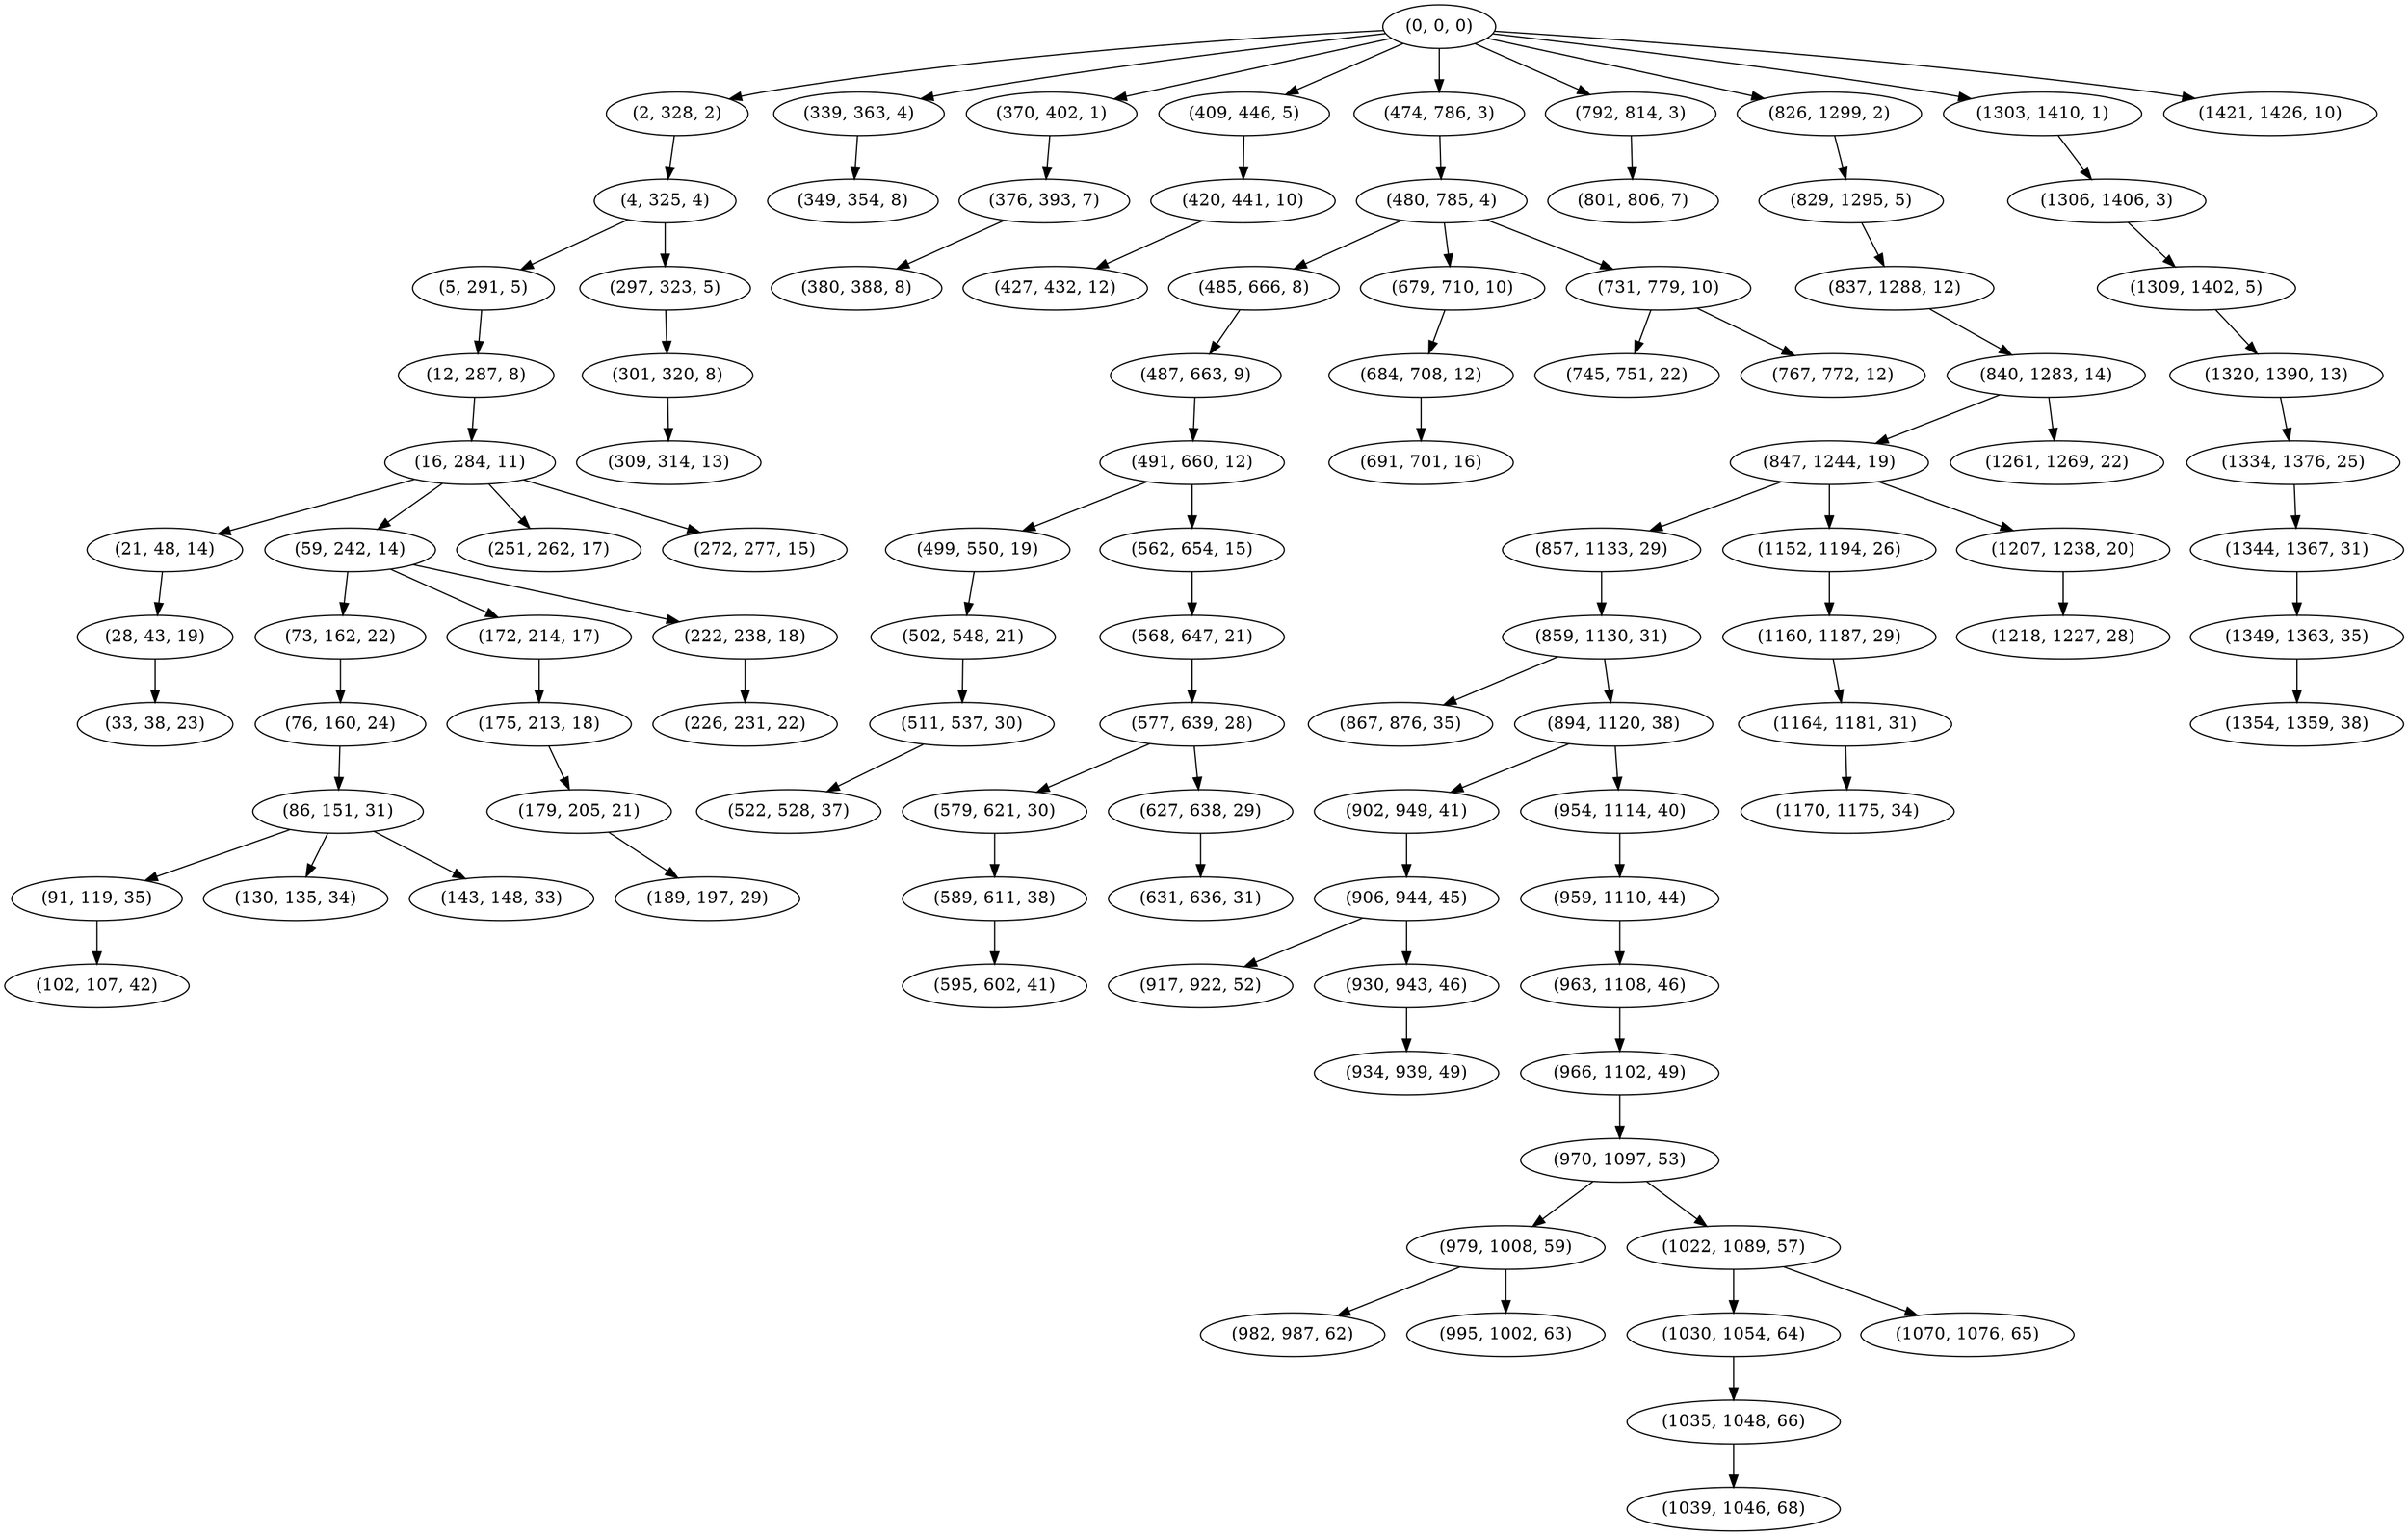 digraph tree {
    "(0, 0, 0)";
    "(2, 328, 2)";
    "(4, 325, 4)";
    "(5, 291, 5)";
    "(12, 287, 8)";
    "(16, 284, 11)";
    "(21, 48, 14)";
    "(28, 43, 19)";
    "(33, 38, 23)";
    "(59, 242, 14)";
    "(73, 162, 22)";
    "(76, 160, 24)";
    "(86, 151, 31)";
    "(91, 119, 35)";
    "(102, 107, 42)";
    "(130, 135, 34)";
    "(143, 148, 33)";
    "(172, 214, 17)";
    "(175, 213, 18)";
    "(179, 205, 21)";
    "(189, 197, 29)";
    "(222, 238, 18)";
    "(226, 231, 22)";
    "(251, 262, 17)";
    "(272, 277, 15)";
    "(297, 323, 5)";
    "(301, 320, 8)";
    "(309, 314, 13)";
    "(339, 363, 4)";
    "(349, 354, 8)";
    "(370, 402, 1)";
    "(376, 393, 7)";
    "(380, 388, 8)";
    "(409, 446, 5)";
    "(420, 441, 10)";
    "(427, 432, 12)";
    "(474, 786, 3)";
    "(480, 785, 4)";
    "(485, 666, 8)";
    "(487, 663, 9)";
    "(491, 660, 12)";
    "(499, 550, 19)";
    "(502, 548, 21)";
    "(511, 537, 30)";
    "(522, 528, 37)";
    "(562, 654, 15)";
    "(568, 647, 21)";
    "(577, 639, 28)";
    "(579, 621, 30)";
    "(589, 611, 38)";
    "(595, 602, 41)";
    "(627, 638, 29)";
    "(631, 636, 31)";
    "(679, 710, 10)";
    "(684, 708, 12)";
    "(691, 701, 16)";
    "(731, 779, 10)";
    "(745, 751, 22)";
    "(767, 772, 12)";
    "(792, 814, 3)";
    "(801, 806, 7)";
    "(826, 1299, 2)";
    "(829, 1295, 5)";
    "(837, 1288, 12)";
    "(840, 1283, 14)";
    "(847, 1244, 19)";
    "(857, 1133, 29)";
    "(859, 1130, 31)";
    "(867, 876, 35)";
    "(894, 1120, 38)";
    "(902, 949, 41)";
    "(906, 944, 45)";
    "(917, 922, 52)";
    "(930, 943, 46)";
    "(934, 939, 49)";
    "(954, 1114, 40)";
    "(959, 1110, 44)";
    "(963, 1108, 46)";
    "(966, 1102, 49)";
    "(970, 1097, 53)";
    "(979, 1008, 59)";
    "(982, 987, 62)";
    "(995, 1002, 63)";
    "(1022, 1089, 57)";
    "(1030, 1054, 64)";
    "(1035, 1048, 66)";
    "(1039, 1046, 68)";
    "(1070, 1076, 65)";
    "(1152, 1194, 26)";
    "(1160, 1187, 29)";
    "(1164, 1181, 31)";
    "(1170, 1175, 34)";
    "(1207, 1238, 20)";
    "(1218, 1227, 28)";
    "(1261, 1269, 22)";
    "(1303, 1410, 1)";
    "(1306, 1406, 3)";
    "(1309, 1402, 5)";
    "(1320, 1390, 13)";
    "(1334, 1376, 25)";
    "(1344, 1367, 31)";
    "(1349, 1363, 35)";
    "(1354, 1359, 38)";
    "(1421, 1426, 10)";
    "(0, 0, 0)" -> "(2, 328, 2)";
    "(0, 0, 0)" -> "(339, 363, 4)";
    "(0, 0, 0)" -> "(370, 402, 1)";
    "(0, 0, 0)" -> "(409, 446, 5)";
    "(0, 0, 0)" -> "(474, 786, 3)";
    "(0, 0, 0)" -> "(792, 814, 3)";
    "(0, 0, 0)" -> "(826, 1299, 2)";
    "(0, 0, 0)" -> "(1303, 1410, 1)";
    "(0, 0, 0)" -> "(1421, 1426, 10)";
    "(2, 328, 2)" -> "(4, 325, 4)";
    "(4, 325, 4)" -> "(5, 291, 5)";
    "(4, 325, 4)" -> "(297, 323, 5)";
    "(5, 291, 5)" -> "(12, 287, 8)";
    "(12, 287, 8)" -> "(16, 284, 11)";
    "(16, 284, 11)" -> "(21, 48, 14)";
    "(16, 284, 11)" -> "(59, 242, 14)";
    "(16, 284, 11)" -> "(251, 262, 17)";
    "(16, 284, 11)" -> "(272, 277, 15)";
    "(21, 48, 14)" -> "(28, 43, 19)";
    "(28, 43, 19)" -> "(33, 38, 23)";
    "(59, 242, 14)" -> "(73, 162, 22)";
    "(59, 242, 14)" -> "(172, 214, 17)";
    "(59, 242, 14)" -> "(222, 238, 18)";
    "(73, 162, 22)" -> "(76, 160, 24)";
    "(76, 160, 24)" -> "(86, 151, 31)";
    "(86, 151, 31)" -> "(91, 119, 35)";
    "(86, 151, 31)" -> "(130, 135, 34)";
    "(86, 151, 31)" -> "(143, 148, 33)";
    "(91, 119, 35)" -> "(102, 107, 42)";
    "(172, 214, 17)" -> "(175, 213, 18)";
    "(175, 213, 18)" -> "(179, 205, 21)";
    "(179, 205, 21)" -> "(189, 197, 29)";
    "(222, 238, 18)" -> "(226, 231, 22)";
    "(297, 323, 5)" -> "(301, 320, 8)";
    "(301, 320, 8)" -> "(309, 314, 13)";
    "(339, 363, 4)" -> "(349, 354, 8)";
    "(370, 402, 1)" -> "(376, 393, 7)";
    "(376, 393, 7)" -> "(380, 388, 8)";
    "(409, 446, 5)" -> "(420, 441, 10)";
    "(420, 441, 10)" -> "(427, 432, 12)";
    "(474, 786, 3)" -> "(480, 785, 4)";
    "(480, 785, 4)" -> "(485, 666, 8)";
    "(480, 785, 4)" -> "(679, 710, 10)";
    "(480, 785, 4)" -> "(731, 779, 10)";
    "(485, 666, 8)" -> "(487, 663, 9)";
    "(487, 663, 9)" -> "(491, 660, 12)";
    "(491, 660, 12)" -> "(499, 550, 19)";
    "(491, 660, 12)" -> "(562, 654, 15)";
    "(499, 550, 19)" -> "(502, 548, 21)";
    "(502, 548, 21)" -> "(511, 537, 30)";
    "(511, 537, 30)" -> "(522, 528, 37)";
    "(562, 654, 15)" -> "(568, 647, 21)";
    "(568, 647, 21)" -> "(577, 639, 28)";
    "(577, 639, 28)" -> "(579, 621, 30)";
    "(577, 639, 28)" -> "(627, 638, 29)";
    "(579, 621, 30)" -> "(589, 611, 38)";
    "(589, 611, 38)" -> "(595, 602, 41)";
    "(627, 638, 29)" -> "(631, 636, 31)";
    "(679, 710, 10)" -> "(684, 708, 12)";
    "(684, 708, 12)" -> "(691, 701, 16)";
    "(731, 779, 10)" -> "(745, 751, 22)";
    "(731, 779, 10)" -> "(767, 772, 12)";
    "(792, 814, 3)" -> "(801, 806, 7)";
    "(826, 1299, 2)" -> "(829, 1295, 5)";
    "(829, 1295, 5)" -> "(837, 1288, 12)";
    "(837, 1288, 12)" -> "(840, 1283, 14)";
    "(840, 1283, 14)" -> "(847, 1244, 19)";
    "(840, 1283, 14)" -> "(1261, 1269, 22)";
    "(847, 1244, 19)" -> "(857, 1133, 29)";
    "(847, 1244, 19)" -> "(1152, 1194, 26)";
    "(847, 1244, 19)" -> "(1207, 1238, 20)";
    "(857, 1133, 29)" -> "(859, 1130, 31)";
    "(859, 1130, 31)" -> "(867, 876, 35)";
    "(859, 1130, 31)" -> "(894, 1120, 38)";
    "(894, 1120, 38)" -> "(902, 949, 41)";
    "(894, 1120, 38)" -> "(954, 1114, 40)";
    "(902, 949, 41)" -> "(906, 944, 45)";
    "(906, 944, 45)" -> "(917, 922, 52)";
    "(906, 944, 45)" -> "(930, 943, 46)";
    "(930, 943, 46)" -> "(934, 939, 49)";
    "(954, 1114, 40)" -> "(959, 1110, 44)";
    "(959, 1110, 44)" -> "(963, 1108, 46)";
    "(963, 1108, 46)" -> "(966, 1102, 49)";
    "(966, 1102, 49)" -> "(970, 1097, 53)";
    "(970, 1097, 53)" -> "(979, 1008, 59)";
    "(970, 1097, 53)" -> "(1022, 1089, 57)";
    "(979, 1008, 59)" -> "(982, 987, 62)";
    "(979, 1008, 59)" -> "(995, 1002, 63)";
    "(1022, 1089, 57)" -> "(1030, 1054, 64)";
    "(1022, 1089, 57)" -> "(1070, 1076, 65)";
    "(1030, 1054, 64)" -> "(1035, 1048, 66)";
    "(1035, 1048, 66)" -> "(1039, 1046, 68)";
    "(1152, 1194, 26)" -> "(1160, 1187, 29)";
    "(1160, 1187, 29)" -> "(1164, 1181, 31)";
    "(1164, 1181, 31)" -> "(1170, 1175, 34)";
    "(1207, 1238, 20)" -> "(1218, 1227, 28)";
    "(1303, 1410, 1)" -> "(1306, 1406, 3)";
    "(1306, 1406, 3)" -> "(1309, 1402, 5)";
    "(1309, 1402, 5)" -> "(1320, 1390, 13)";
    "(1320, 1390, 13)" -> "(1334, 1376, 25)";
    "(1334, 1376, 25)" -> "(1344, 1367, 31)";
    "(1344, 1367, 31)" -> "(1349, 1363, 35)";
    "(1349, 1363, 35)" -> "(1354, 1359, 38)";
}
